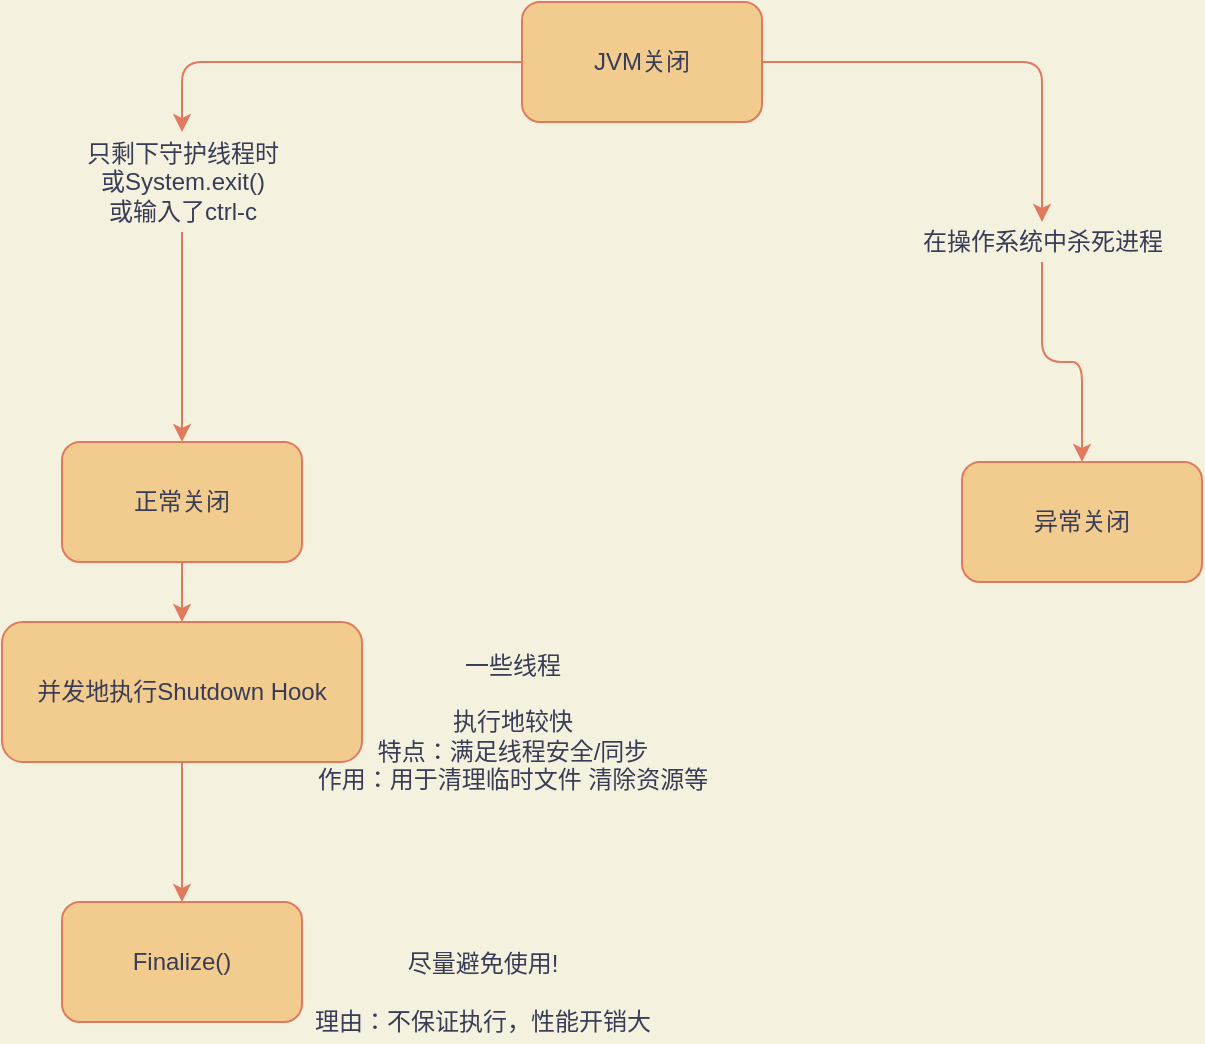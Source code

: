 <mxfile version="13.7.9" type="device"><diagram id="zVt1zCeyTNpCJho7t7Lc" name="第 1 页"><mxGraphModel dx="1550" dy="862" grid="1" gridSize="10" guides="1" tooltips="1" connect="1" arrows="1" fold="1" page="1" pageScale="1" pageWidth="3300" pageHeight="4681" background="#F4F1DE" math="0" shadow="0"><root><mxCell id="0"/><mxCell id="1" parent="0"/><mxCell id="zLGgLMaNUGRdf_Q9VDIK-12" style="edgeStyle=orthogonalEdgeStyle;curved=0;rounded=1;sketch=0;orthogonalLoop=1;jettySize=auto;html=1;entryX=0.5;entryY=0;entryDx=0;entryDy=0;strokeColor=#E07A5F;fillColor=#F2CC8F;fontColor=#393C56;" parent="1" source="zLGgLMaNUGRdf_Q9VDIK-13" target="zLGgLMaNUGRdf_Q9VDIK-4" edge="1"><mxGeometry relative="1" as="geometry"/></mxCell><mxCell id="zLGgLMaNUGRdf_Q9VDIK-17" style="edgeStyle=orthogonalEdgeStyle;curved=0;rounded=1;sketch=0;orthogonalLoop=1;jettySize=auto;html=1;strokeColor=#E07A5F;fillColor=#F2CC8F;fontColor=#393C56;" parent="1" source="zLGgLMaNUGRdf_Q9VDIK-19" target="zLGgLMaNUGRdf_Q9VDIK-18" edge="1"><mxGeometry relative="1" as="geometry"><mxPoint x="630" y="280" as="targetPoint"/></mxGeometry></mxCell><mxCell id="zLGgLMaNUGRdf_Q9VDIK-1" value="JVM关闭" style="rounded=1;whiteSpace=wrap;html=1;fillColor=#F2CC8F;strokeColor=#E07A5F;fontColor=#393C56;" parent="1" vertex="1"><mxGeometry x="350" y="60" width="120" height="60" as="geometry"/></mxCell><mxCell id="zLGgLMaNUGRdf_Q9VDIK-9" style="edgeStyle=orthogonalEdgeStyle;curved=0;rounded=1;sketch=0;orthogonalLoop=1;jettySize=auto;html=1;entryX=0.5;entryY=0;entryDx=0;entryDy=0;strokeColor=#E07A5F;fillColor=#F2CC8F;fontColor=#393C56;" parent="1" source="zLGgLMaNUGRdf_Q9VDIK-4" target="zLGgLMaNUGRdf_Q9VDIK-5" edge="1"><mxGeometry relative="1" as="geometry"/></mxCell><mxCell id="zLGgLMaNUGRdf_Q9VDIK-4" value="正常关闭" style="rounded=1;whiteSpace=wrap;html=1;fillColor=#F2CC8F;strokeColor=#E07A5F;fontColor=#393C56;" parent="1" vertex="1"><mxGeometry x="120" y="280" width="120" height="60" as="geometry"/></mxCell><mxCell id="zLGgLMaNUGRdf_Q9VDIK-7" style="edgeStyle=orthogonalEdgeStyle;curved=0;rounded=1;sketch=0;orthogonalLoop=1;jettySize=auto;html=1;strokeColor=#E07A5F;fillColor=#F2CC8F;fontColor=#393C56;entryX=0.5;entryY=0;entryDx=0;entryDy=0;" parent="1" source="zLGgLMaNUGRdf_Q9VDIK-5" target="zLGgLMaNUGRdf_Q9VDIK-8" edge="1"><mxGeometry relative="1" as="geometry"><mxPoint x="180" y="490" as="targetPoint"/></mxGeometry></mxCell><mxCell id="zLGgLMaNUGRdf_Q9VDIK-5" value="并发地执行Shutdown Hook" style="rounded=1;whiteSpace=wrap;html=1;fillColor=#F2CC8F;strokeColor=#E07A5F;fontColor=#393C56;" parent="1" vertex="1"><mxGeometry x="90" y="370" width="180" height="70" as="geometry"/></mxCell><mxCell id="zLGgLMaNUGRdf_Q9VDIK-6" value="一些线程&lt;br&gt;&lt;br&gt;执行地较快&lt;br&gt;特点：满足线程安全/同步&lt;br&gt;作用：用于清理临时文件 清除资源等" style="text;html=1;align=center;verticalAlign=middle;resizable=0;points=[];autosize=1;fontColor=#393C56;" parent="1" vertex="1"><mxGeometry x="240" y="380" width="210" height="80" as="geometry"/></mxCell><mxCell id="zLGgLMaNUGRdf_Q9VDIK-8" value="Finalize()" style="rounded=1;whiteSpace=wrap;html=1;sketch=0;strokeColor=#E07A5F;fillColor=#F2CC8F;fontColor=#393C56;" parent="1" vertex="1"><mxGeometry x="120" y="510" width="120" height="60" as="geometry"/></mxCell><mxCell id="zLGgLMaNUGRdf_Q9VDIK-13" value="只剩下守护线程时&lt;br&gt;或System.exit()&lt;br&gt;或输入了ctrl-c" style="text;html=1;align=center;verticalAlign=middle;resizable=0;points=[];autosize=1;fontColor=#393C56;" parent="1" vertex="1"><mxGeometry x="125" y="125" width="110" height="50" as="geometry"/></mxCell><mxCell id="zLGgLMaNUGRdf_Q9VDIK-14" style="edgeStyle=orthogonalEdgeStyle;curved=0;rounded=1;sketch=0;orthogonalLoop=1;jettySize=auto;html=1;entryX=0.5;entryY=0;entryDx=0;entryDy=0;strokeColor=#E07A5F;fillColor=#F2CC8F;fontColor=#393C56;" parent="1" source="zLGgLMaNUGRdf_Q9VDIK-1" target="zLGgLMaNUGRdf_Q9VDIK-13" edge="1"><mxGeometry relative="1" as="geometry"><mxPoint x="350" y="90" as="sourcePoint"/><mxPoint x="180" y="280" as="targetPoint"/></mxGeometry></mxCell><mxCell id="zLGgLMaNUGRdf_Q9VDIK-15" value="尽量避免使用!&lt;br&gt;&lt;br&gt;理由：不保证执行，性能开销大" style="text;html=1;align=center;verticalAlign=middle;resizable=0;points=[];autosize=1;fontColor=#393C56;" parent="1" vertex="1"><mxGeometry x="240" y="530" width="180" height="50" as="geometry"/></mxCell><mxCell id="zLGgLMaNUGRdf_Q9VDIK-18" value="异常关闭" style="rounded=1;whiteSpace=wrap;html=1;fillColor=#F2CC8F;strokeColor=#E07A5F;fontColor=#393C56;" parent="1" vertex="1"><mxGeometry x="570" y="290" width="120" height="60" as="geometry"/></mxCell><mxCell id="zLGgLMaNUGRdf_Q9VDIK-19" value="在操作系统中杀死进程" style="text;html=1;align=center;verticalAlign=middle;resizable=0;points=[];autosize=1;fontColor=#393C56;" parent="1" vertex="1"><mxGeometry x="540" y="170" width="140" height="20" as="geometry"/></mxCell><mxCell id="zLGgLMaNUGRdf_Q9VDIK-20" style="edgeStyle=orthogonalEdgeStyle;curved=0;rounded=1;sketch=0;orthogonalLoop=1;jettySize=auto;html=1;strokeColor=#E07A5F;fillColor=#F2CC8F;fontColor=#393C56;" parent="1" source="zLGgLMaNUGRdf_Q9VDIK-1" target="zLGgLMaNUGRdf_Q9VDIK-19" edge="1"><mxGeometry relative="1" as="geometry"><mxPoint x="630" y="290" as="targetPoint"/><mxPoint x="470" y="90" as="sourcePoint"/></mxGeometry></mxCell></root></mxGraphModel></diagram></mxfile>
